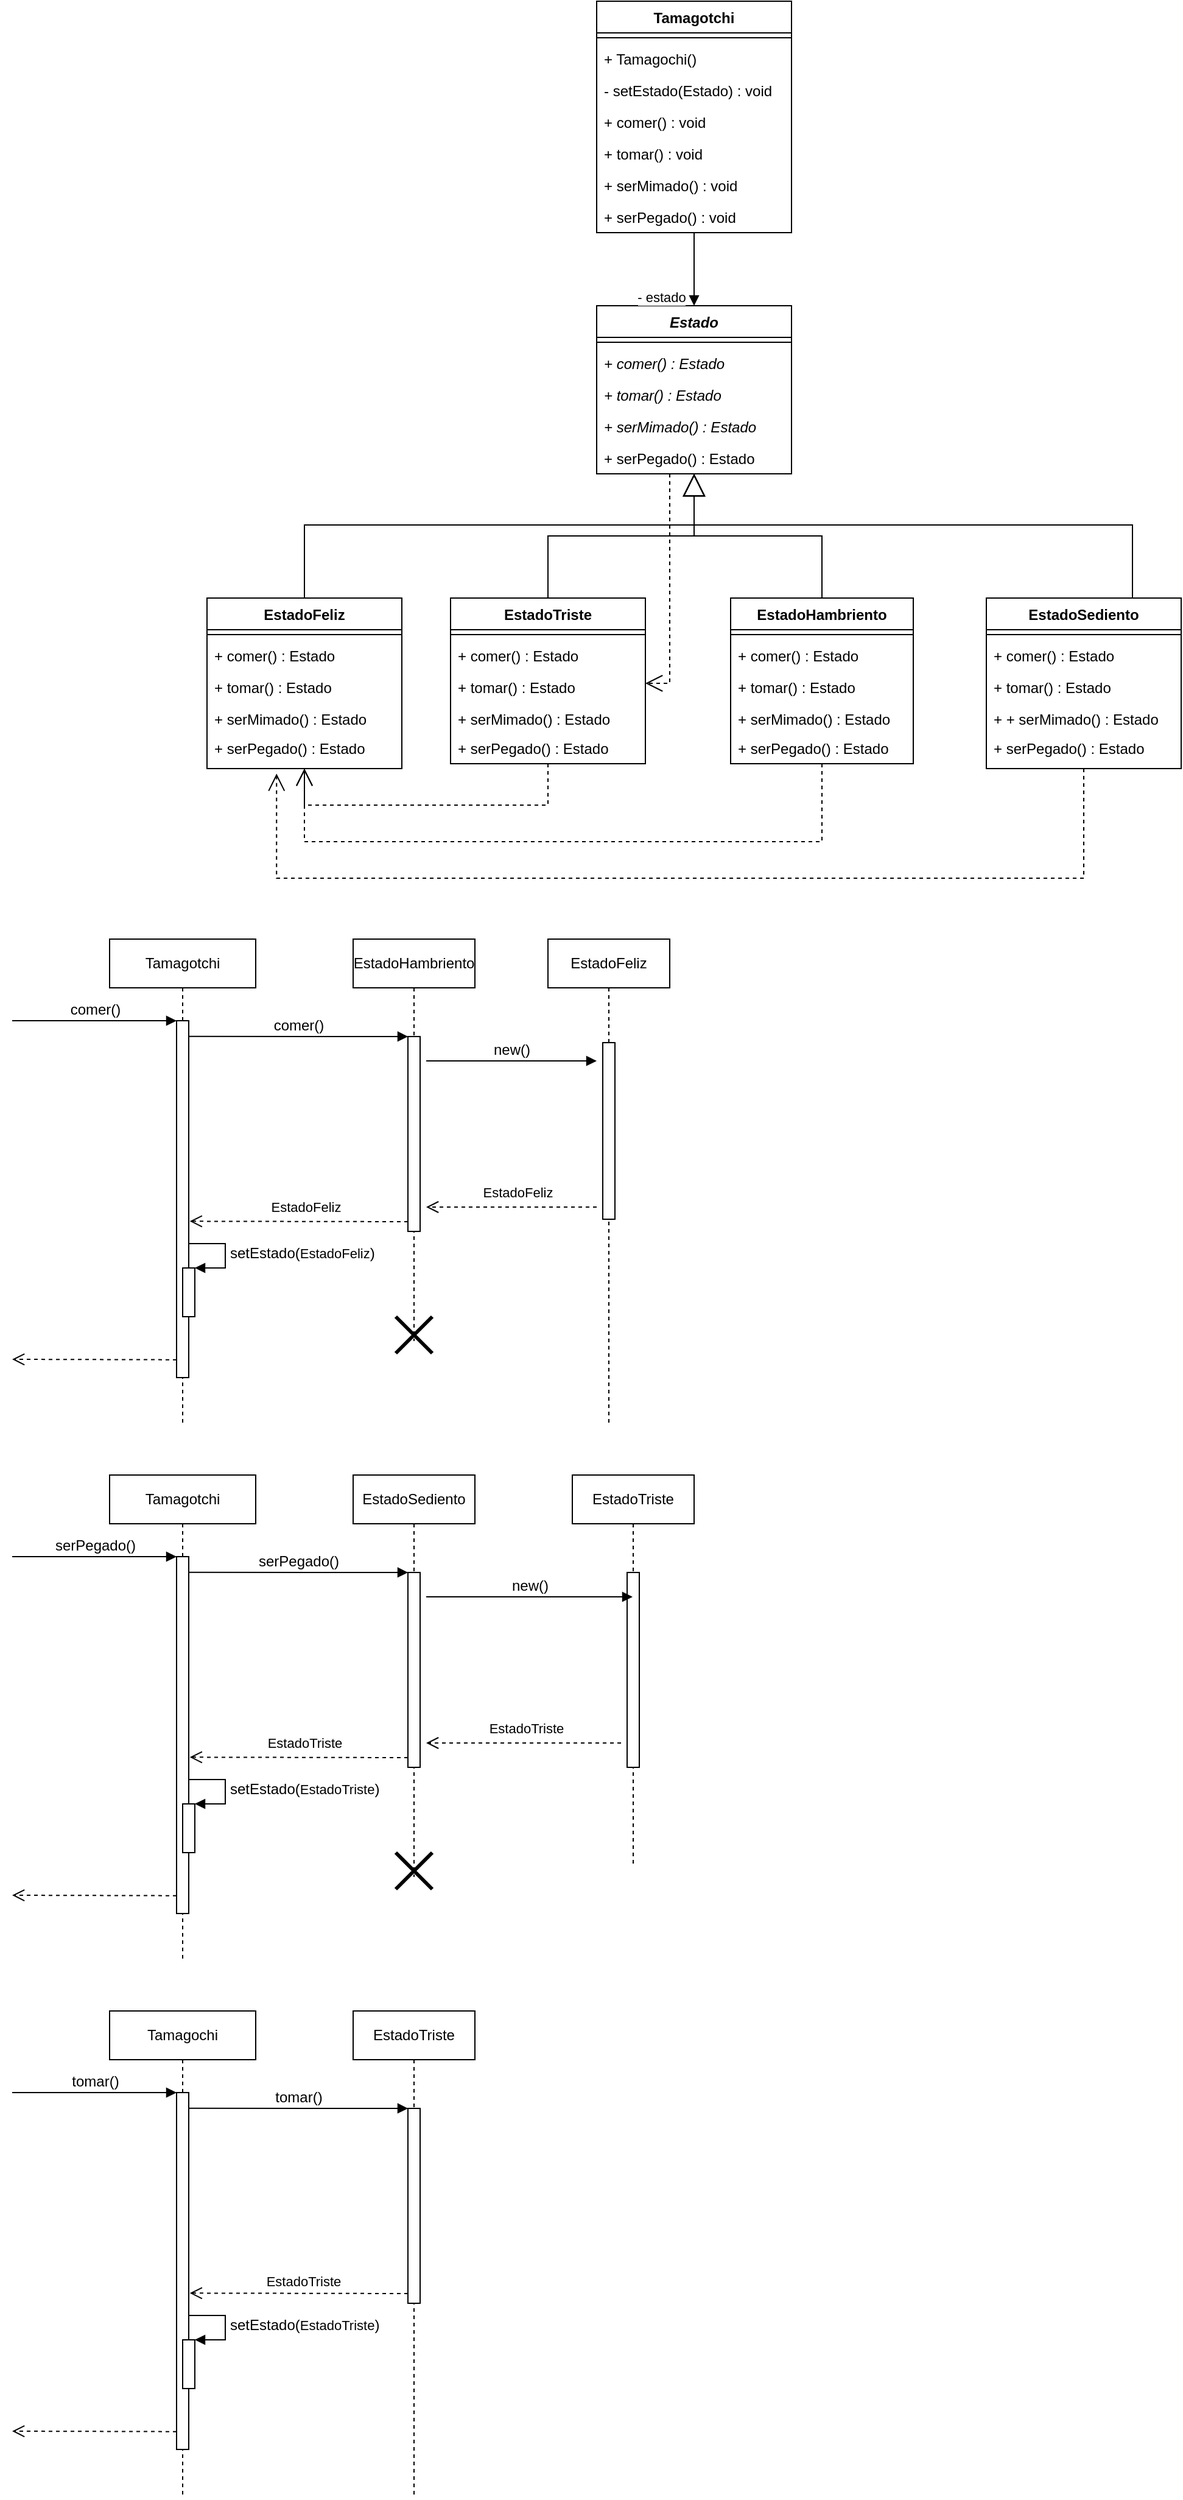 <mxfile version="24.2.5" type="device">
  <diagram id="-AAdaygp6HUgYUwVKgxC" name="Page-1">
    <mxGraphModel dx="848" dy="548" grid="1" gridSize="10" guides="1" tooltips="1" connect="1" arrows="1" fold="1" page="1" pageScale="1" pageWidth="850" pageHeight="1100" math="0" shadow="0">
      <root>
        <mxCell id="0" />
        <mxCell id="1" parent="0" />
        <mxCell id="3lVgBMSvsUP6XR1WB_LD-1" value="Tamagotchi" style="swimlane;fontStyle=1;align=center;verticalAlign=top;childLayout=stackLayout;horizontal=1;startSize=26;horizontalStack=0;resizeParent=1;resizeParentMax=0;resizeLast=0;collapsible=1;marginBottom=0;" parent="1" vertex="1">
          <mxGeometry x="520" y="30" width="160" height="190" as="geometry" />
        </mxCell>
        <mxCell id="3lVgBMSvsUP6XR1WB_LD-3" value="" style="line;strokeWidth=1;fillColor=none;align=left;verticalAlign=middle;spacingTop=-1;spacingLeft=3;spacingRight=3;rotatable=0;labelPosition=right;points=[];portConstraint=eastwest;" parent="3lVgBMSvsUP6XR1WB_LD-1" vertex="1">
          <mxGeometry y="26" width="160" height="8" as="geometry" />
        </mxCell>
        <mxCell id="HB4KYdmIacMklSY7glPe-2" value="+ Tamagochi()" style="text;strokeColor=none;fillColor=none;align=left;verticalAlign=top;spacingLeft=4;spacingRight=4;overflow=hidden;rotatable=0;points=[[0,0.5],[1,0.5]];portConstraint=eastwest;" parent="3lVgBMSvsUP6XR1WB_LD-1" vertex="1">
          <mxGeometry y="34" width="160" height="26" as="geometry" />
        </mxCell>
        <mxCell id="3lVgBMSvsUP6XR1WB_LD-89" value="- setEstado(Estado) : void" style="text;strokeColor=none;fillColor=none;align=left;verticalAlign=top;spacingLeft=4;spacingRight=4;overflow=hidden;rotatable=0;points=[[0,0.5],[1,0.5]];portConstraint=eastwest;" parent="3lVgBMSvsUP6XR1WB_LD-1" vertex="1">
          <mxGeometry y="60" width="160" height="26" as="geometry" />
        </mxCell>
        <mxCell id="3lVgBMSvsUP6XR1WB_LD-4" value="+ comer() : void" style="text;strokeColor=none;fillColor=none;align=left;verticalAlign=top;spacingLeft=4;spacingRight=4;overflow=hidden;rotatable=0;points=[[0,0.5],[1,0.5]];portConstraint=eastwest;" parent="3lVgBMSvsUP6XR1WB_LD-1" vertex="1">
          <mxGeometry y="86" width="160" height="26" as="geometry" />
        </mxCell>
        <mxCell id="3lVgBMSvsUP6XR1WB_LD-19" value="+ tomar() : void" style="text;strokeColor=none;fillColor=none;align=left;verticalAlign=top;spacingLeft=4;spacingRight=4;overflow=hidden;rotatable=0;points=[[0,0.5],[1,0.5]];portConstraint=eastwest;" parent="3lVgBMSvsUP6XR1WB_LD-1" vertex="1">
          <mxGeometry y="112" width="160" height="26" as="geometry" />
        </mxCell>
        <mxCell id="3lVgBMSvsUP6XR1WB_LD-6" value="+ serMimado() : void" style="text;strokeColor=none;fillColor=none;align=left;verticalAlign=top;spacingLeft=4;spacingRight=4;overflow=hidden;rotatable=0;points=[[0,0.5],[1,0.5]];portConstraint=eastwest;" parent="3lVgBMSvsUP6XR1WB_LD-1" vertex="1">
          <mxGeometry y="138" width="160" height="26" as="geometry" />
        </mxCell>
        <mxCell id="3lVgBMSvsUP6XR1WB_LD-7" value="+ serPegado() : void" style="text;strokeColor=none;fillColor=none;align=left;verticalAlign=top;spacingLeft=4;spacingRight=4;overflow=hidden;rotatable=0;points=[[0,0.5],[1,0.5]];portConstraint=eastwest;" parent="3lVgBMSvsUP6XR1WB_LD-1" vertex="1">
          <mxGeometry y="164" width="160" height="26" as="geometry" />
        </mxCell>
        <mxCell id="3lVgBMSvsUP6XR1WB_LD-8" value="Estado" style="swimlane;fontStyle=3;align=center;verticalAlign=top;childLayout=stackLayout;horizontal=1;startSize=26;horizontalStack=0;resizeParent=1;resizeParentMax=0;resizeLast=0;collapsible=1;marginBottom=0;" parent="1" vertex="1">
          <mxGeometry x="520" y="280" width="160" height="138" as="geometry" />
        </mxCell>
        <mxCell id="3lVgBMSvsUP6XR1WB_LD-18" value="" style="line;strokeWidth=1;fillColor=none;align=left;verticalAlign=middle;spacingTop=-1;spacingLeft=3;spacingRight=3;rotatable=0;labelPosition=right;points=[];portConstraint=eastwest;" parent="3lVgBMSvsUP6XR1WB_LD-8" vertex="1">
          <mxGeometry y="26" width="160" height="8" as="geometry" />
        </mxCell>
        <mxCell id="3lVgBMSvsUP6XR1WB_LD-20" value="+ comer() : Estado" style="text;strokeColor=none;fillColor=none;align=left;verticalAlign=top;spacingLeft=4;spacingRight=4;overflow=hidden;rotatable=0;points=[[0,0.5],[1,0.5]];portConstraint=eastwest;fontStyle=2" parent="3lVgBMSvsUP6XR1WB_LD-8" vertex="1">
          <mxGeometry y="34" width="160" height="26" as="geometry" />
        </mxCell>
        <mxCell id="3lVgBMSvsUP6XR1WB_LD-21" value="+ tomar() : Estado" style="text;strokeColor=none;fillColor=none;align=left;verticalAlign=top;spacingLeft=4;spacingRight=4;overflow=hidden;rotatable=0;points=[[0,0.5],[1,0.5]];portConstraint=eastwest;fontStyle=2" parent="3lVgBMSvsUP6XR1WB_LD-8" vertex="1">
          <mxGeometry y="60" width="160" height="26" as="geometry" />
        </mxCell>
        <mxCell id="3lVgBMSvsUP6XR1WB_LD-22" value="+ serMimado() : Estado" style="text;strokeColor=none;fillColor=none;align=left;verticalAlign=top;spacingLeft=4;spacingRight=4;overflow=hidden;rotatable=0;points=[[0,0.5],[1,0.5]];portConstraint=eastwest;fontStyle=2" parent="3lVgBMSvsUP6XR1WB_LD-8" vertex="1">
          <mxGeometry y="86" width="160" height="26" as="geometry" />
        </mxCell>
        <mxCell id="3lVgBMSvsUP6XR1WB_LD-23" value="+ serPegado() : Estado" style="text;strokeColor=none;fillColor=none;align=left;verticalAlign=top;spacingLeft=4;spacingRight=4;overflow=hidden;rotatable=0;points=[[0,0.5],[1,0.5]];portConstraint=eastwest;" parent="3lVgBMSvsUP6XR1WB_LD-8" vertex="1">
          <mxGeometry y="112" width="160" height="26" as="geometry" />
        </mxCell>
        <mxCell id="3lVgBMSvsUP6XR1WB_LD-15" value="" style="endArrow=block;endFill=1;html=1;edgeStyle=orthogonalEdgeStyle;align=left;verticalAlign=top;rounded=0;" parent="1" source="3lVgBMSvsUP6XR1WB_LD-1" target="3lVgBMSvsUP6XR1WB_LD-8" edge="1">
          <mxGeometry x="-1" relative="1" as="geometry">
            <mxPoint x="360" y="380" as="sourcePoint" />
            <mxPoint x="520" y="380" as="targetPoint" />
          </mxGeometry>
        </mxCell>
        <mxCell id="3lVgBMSvsUP6XR1WB_LD-17" value="- estado" style="edgeLabel;html=1;align=center;verticalAlign=middle;resizable=0;points=[];" parent="3lVgBMSvsUP6XR1WB_LD-15" connectable="0" vertex="1">
          <mxGeometry x="0.341" relative="1" as="geometry">
            <mxPoint x="-27" y="13" as="offset" />
          </mxGeometry>
        </mxCell>
        <mxCell id="3lVgBMSvsUP6XR1WB_LD-25" value="EstadoTriste" style="swimlane;fontStyle=1;align=center;verticalAlign=top;childLayout=stackLayout;horizontal=1;startSize=26;horizontalStack=0;resizeParent=1;resizeParentMax=0;resizeLast=0;collapsible=1;marginBottom=0;" parent="1" vertex="1">
          <mxGeometry x="400" y="520" width="160" height="136" as="geometry" />
        </mxCell>
        <mxCell id="3lVgBMSvsUP6XR1WB_LD-26" value="" style="line;strokeWidth=1;fillColor=none;align=left;verticalAlign=middle;spacingTop=-1;spacingLeft=3;spacingRight=3;rotatable=0;labelPosition=right;points=[];portConstraint=eastwest;" parent="3lVgBMSvsUP6XR1WB_LD-25" vertex="1">
          <mxGeometry y="26" width="160" height="8" as="geometry" />
        </mxCell>
        <mxCell id="3lVgBMSvsUP6XR1WB_LD-57" value="+ comer() : Estado" style="text;strokeColor=none;fillColor=none;align=left;verticalAlign=top;spacingLeft=4;spacingRight=4;overflow=hidden;rotatable=0;points=[[0,0.5],[1,0.5]];portConstraint=eastwest;" parent="3lVgBMSvsUP6XR1WB_LD-25" vertex="1">
          <mxGeometry y="34" width="160" height="26" as="geometry" />
        </mxCell>
        <mxCell id="3lVgBMSvsUP6XR1WB_LD-58" value="+ tomar() : Estado" style="text;strokeColor=none;fillColor=none;align=left;verticalAlign=top;spacingLeft=4;spacingRight=4;overflow=hidden;rotatable=0;points=[[0,0.5],[1,0.5]];portConstraint=eastwest;" parent="3lVgBMSvsUP6XR1WB_LD-25" vertex="1">
          <mxGeometry y="60" width="160" height="26" as="geometry" />
        </mxCell>
        <mxCell id="3lVgBMSvsUP6XR1WB_LD-59" value="+ serMimado() : Estado" style="text;strokeColor=none;fillColor=none;align=left;verticalAlign=top;spacingLeft=4;spacingRight=4;overflow=hidden;rotatable=0;points=[[0,0.5],[1,0.5]];portConstraint=eastwest;" parent="3lVgBMSvsUP6XR1WB_LD-25" vertex="1">
          <mxGeometry y="86" width="160" height="24" as="geometry" />
        </mxCell>
        <mxCell id="L224T12_7zWWYrEPvpAc-6" value="+ serPegado() : Estado" style="text;strokeColor=none;fillColor=none;align=left;verticalAlign=top;spacingLeft=4;spacingRight=4;overflow=hidden;rotatable=0;points=[[0,0.5],[1,0.5]];portConstraint=eastwest;" parent="3lVgBMSvsUP6XR1WB_LD-25" vertex="1">
          <mxGeometry y="110" width="160" height="26" as="geometry" />
        </mxCell>
        <mxCell id="3lVgBMSvsUP6XR1WB_LD-31" value="EstadoHambriento" style="swimlane;fontStyle=1;align=center;verticalAlign=top;childLayout=stackLayout;horizontal=1;startSize=26;horizontalStack=0;resizeParent=1;resizeParentMax=0;resizeLast=0;collapsible=1;marginBottom=0;" parent="1" vertex="1">
          <mxGeometry x="630" y="520" width="150" height="136" as="geometry" />
        </mxCell>
        <mxCell id="3lVgBMSvsUP6XR1WB_LD-32" value="" style="line;strokeWidth=1;fillColor=none;align=left;verticalAlign=middle;spacingTop=-1;spacingLeft=3;spacingRight=3;rotatable=0;labelPosition=right;points=[];portConstraint=eastwest;" parent="3lVgBMSvsUP6XR1WB_LD-31" vertex="1">
          <mxGeometry y="26" width="150" height="8" as="geometry" />
        </mxCell>
        <mxCell id="3lVgBMSvsUP6XR1WB_LD-61" value="+ comer() : Estado" style="text;strokeColor=none;fillColor=none;align=left;verticalAlign=top;spacingLeft=4;spacingRight=4;overflow=hidden;rotatable=0;points=[[0,0.5],[1,0.5]];portConstraint=eastwest;" parent="3lVgBMSvsUP6XR1WB_LD-31" vertex="1">
          <mxGeometry y="34" width="150" height="26" as="geometry" />
        </mxCell>
        <mxCell id="3lVgBMSvsUP6XR1WB_LD-62" value="+ tomar() : Estado" style="text;strokeColor=none;fillColor=none;align=left;verticalAlign=top;spacingLeft=4;spacingRight=4;overflow=hidden;rotatable=0;points=[[0,0.5],[1,0.5]];portConstraint=eastwest;" parent="3lVgBMSvsUP6XR1WB_LD-31" vertex="1">
          <mxGeometry y="60" width="150" height="26" as="geometry" />
        </mxCell>
        <mxCell id="3lVgBMSvsUP6XR1WB_LD-63" value="+ serMimado() : Estado" style="text;strokeColor=none;fillColor=none;align=left;verticalAlign=top;spacingLeft=4;spacingRight=4;overflow=hidden;rotatable=0;points=[[0,0.5],[1,0.5]];portConstraint=eastwest;" parent="3lVgBMSvsUP6XR1WB_LD-31" vertex="1">
          <mxGeometry y="86" width="150" height="24" as="geometry" />
        </mxCell>
        <mxCell id="L224T12_7zWWYrEPvpAc-5" value="+ serPegado() : Estado" style="text;strokeColor=none;fillColor=none;align=left;verticalAlign=top;spacingLeft=4;spacingRight=4;overflow=hidden;rotatable=0;points=[[0,0.5],[1,0.5]];portConstraint=eastwest;" parent="3lVgBMSvsUP6XR1WB_LD-31" vertex="1">
          <mxGeometry y="110" width="150" height="26" as="geometry" />
        </mxCell>
        <mxCell id="3lVgBMSvsUP6XR1WB_LD-37" value="EstadoFeliz" style="swimlane;fontStyle=1;align=center;verticalAlign=top;childLayout=stackLayout;horizontal=1;startSize=26;horizontalStack=0;resizeParent=1;resizeParentMax=0;resizeLast=0;collapsible=1;marginBottom=0;" parent="1" vertex="1">
          <mxGeometry x="200" y="520" width="160" height="140" as="geometry" />
        </mxCell>
        <mxCell id="3lVgBMSvsUP6XR1WB_LD-38" value="" style="line;strokeWidth=1;fillColor=none;align=left;verticalAlign=middle;spacingTop=-1;spacingLeft=3;spacingRight=3;rotatable=0;labelPosition=right;points=[];portConstraint=eastwest;" parent="3lVgBMSvsUP6XR1WB_LD-37" vertex="1">
          <mxGeometry y="26" width="160" height="8" as="geometry" />
        </mxCell>
        <mxCell id="3lVgBMSvsUP6XR1WB_LD-53" value="+ comer() : Estado" style="text;strokeColor=none;fillColor=none;align=left;verticalAlign=top;spacingLeft=4;spacingRight=4;overflow=hidden;rotatable=0;points=[[0,0.5],[1,0.5]];portConstraint=eastwest;" parent="3lVgBMSvsUP6XR1WB_LD-37" vertex="1">
          <mxGeometry y="34" width="160" height="26" as="geometry" />
        </mxCell>
        <mxCell id="3lVgBMSvsUP6XR1WB_LD-54" value="+ tomar() : Estado" style="text;strokeColor=none;fillColor=none;align=left;verticalAlign=top;spacingLeft=4;spacingRight=4;overflow=hidden;rotatable=0;points=[[0,0.5],[1,0.5]];portConstraint=eastwest;" parent="3lVgBMSvsUP6XR1WB_LD-37" vertex="1">
          <mxGeometry y="60" width="160" height="26" as="geometry" />
        </mxCell>
        <mxCell id="3lVgBMSvsUP6XR1WB_LD-55" value="+ serMimado() : Estado" style="text;strokeColor=none;fillColor=none;align=left;verticalAlign=top;spacingLeft=4;spacingRight=4;overflow=hidden;rotatable=0;points=[[0,0.5],[1,0.5]];portConstraint=eastwest;" parent="3lVgBMSvsUP6XR1WB_LD-37" vertex="1">
          <mxGeometry y="86" width="160" height="24" as="geometry" />
        </mxCell>
        <mxCell id="L224T12_7zWWYrEPvpAc-7" value="+ serPegado() : Estado" style="text;strokeColor=none;fillColor=none;align=left;verticalAlign=top;spacingLeft=4;spacingRight=4;overflow=hidden;rotatable=0;points=[[0,0.5],[1,0.5]];portConstraint=eastwest;" parent="3lVgBMSvsUP6XR1WB_LD-37" vertex="1">
          <mxGeometry y="110" width="160" height="30" as="geometry" />
        </mxCell>
        <mxCell id="3lVgBMSvsUP6XR1WB_LD-43" value="EstadoSediento" style="swimlane;fontStyle=1;align=center;verticalAlign=top;childLayout=stackLayout;horizontal=1;startSize=26;horizontalStack=0;resizeParent=1;resizeParentMax=0;resizeLast=0;collapsible=1;marginBottom=0;" parent="1" vertex="1">
          <mxGeometry x="840" y="520" width="160" height="140" as="geometry" />
        </mxCell>
        <mxCell id="3lVgBMSvsUP6XR1WB_LD-44" value="" style="line;strokeWidth=1;fillColor=none;align=left;verticalAlign=middle;spacingTop=-1;spacingLeft=3;spacingRight=3;rotatable=0;labelPosition=right;points=[];portConstraint=eastwest;" parent="3lVgBMSvsUP6XR1WB_LD-43" vertex="1">
          <mxGeometry y="26" width="160" height="8" as="geometry" />
        </mxCell>
        <mxCell id="3lVgBMSvsUP6XR1WB_LD-65" value="+ comer() : Estado" style="text;strokeColor=none;fillColor=none;align=left;verticalAlign=top;spacingLeft=4;spacingRight=4;overflow=hidden;rotatable=0;points=[[0,0.5],[1,0.5]];portConstraint=eastwest;" parent="3lVgBMSvsUP6XR1WB_LD-43" vertex="1">
          <mxGeometry y="34" width="160" height="26" as="geometry" />
        </mxCell>
        <mxCell id="3lVgBMSvsUP6XR1WB_LD-66" value="+ tomar() : Estado" style="text;strokeColor=none;fillColor=none;align=left;verticalAlign=top;spacingLeft=4;spacingRight=4;overflow=hidden;rotatable=0;points=[[0,0.5],[1,0.5]];portConstraint=eastwest;" parent="3lVgBMSvsUP6XR1WB_LD-43" vertex="1">
          <mxGeometry y="60" width="160" height="26" as="geometry" />
        </mxCell>
        <mxCell id="3lVgBMSvsUP6XR1WB_LD-67" value="+ + serMimado() : Estado" style="text;strokeColor=none;fillColor=none;align=left;verticalAlign=top;spacingLeft=4;spacingRight=4;overflow=hidden;rotatable=0;points=[[0,0.5],[1,0.5]];portConstraint=eastwest;" parent="3lVgBMSvsUP6XR1WB_LD-43" vertex="1">
          <mxGeometry y="86" width="160" height="24" as="geometry" />
        </mxCell>
        <mxCell id="HB4KYdmIacMklSY7glPe-1" value="+ serPegado() : Estado" style="text;strokeColor=none;fillColor=none;align=left;verticalAlign=top;spacingLeft=4;spacingRight=4;overflow=hidden;rotatable=0;points=[[0,0.5],[1,0.5]];portConstraint=eastwest;" parent="3lVgBMSvsUP6XR1WB_LD-43" vertex="1">
          <mxGeometry y="110" width="160" height="30" as="geometry" />
        </mxCell>
        <mxCell id="3lVgBMSvsUP6XR1WB_LD-49" value="" style="endArrow=block;endSize=16;endFill=0;html=1;rounded=0;edgeStyle=elbowEdgeStyle;elbow=vertical;" parent="1" source="3lVgBMSvsUP6XR1WB_LD-37" target="3lVgBMSvsUP6XR1WB_LD-8" edge="1">
          <mxGeometry width="160" relative="1" as="geometry">
            <mxPoint x="340" y="510" as="sourcePoint" />
            <mxPoint x="500" y="510" as="targetPoint" />
            <Array as="points">
              <mxPoint x="420" y="460" />
            </Array>
          </mxGeometry>
        </mxCell>
        <mxCell id="3lVgBMSvsUP6XR1WB_LD-50" value="" style="endArrow=block;endSize=16;endFill=0;html=1;rounded=0;edgeStyle=elbowEdgeStyle;elbow=vertical;" parent="1" source="3lVgBMSvsUP6XR1WB_LD-25" target="3lVgBMSvsUP6XR1WB_LD-8" edge="1">
          <mxGeometry width="160" relative="1" as="geometry">
            <mxPoint x="250" y="530" as="sourcePoint" />
            <mxPoint x="610" y="428" as="targetPoint" />
          </mxGeometry>
        </mxCell>
        <mxCell id="3lVgBMSvsUP6XR1WB_LD-51" value="" style="endArrow=block;endSize=16;endFill=0;html=1;rounded=0;edgeStyle=elbowEdgeStyle;elbow=vertical;" parent="1" source="3lVgBMSvsUP6XR1WB_LD-31" target="3lVgBMSvsUP6XR1WB_LD-8" edge="1">
          <mxGeometry width="160" relative="1" as="geometry">
            <mxPoint x="490" y="530" as="sourcePoint" />
            <mxPoint x="610" y="428" as="targetPoint" />
          </mxGeometry>
        </mxCell>
        <mxCell id="3lVgBMSvsUP6XR1WB_LD-52" value="" style="endArrow=block;endSize=16;endFill=0;html=1;rounded=0;edgeStyle=elbowEdgeStyle;elbow=vertical;" parent="1" edge="1">
          <mxGeometry width="160" relative="1" as="geometry">
            <mxPoint x="960" y="520" as="sourcePoint" />
            <mxPoint x="600" y="418" as="targetPoint" />
            <Array as="points">
              <mxPoint x="780" y="460" />
            </Array>
          </mxGeometry>
        </mxCell>
        <mxCell id="3lVgBMSvsUP6XR1WB_LD-70" value="" style="endArrow=open;endSize=12;dashed=1;html=1;rounded=0;elbow=vertical;edgeStyle=elbowEdgeStyle;" parent="1" source="3lVgBMSvsUP6XR1WB_LD-31" target="3lVgBMSvsUP6XR1WB_LD-37" edge="1">
          <mxGeometry width="160" relative="1" as="geometry">
            <mxPoint x="530" y="510" as="sourcePoint" />
            <mxPoint x="690" y="510" as="targetPoint" />
            <Array as="points">
              <mxPoint x="480" y="720" />
            </Array>
          </mxGeometry>
        </mxCell>
        <mxCell id="3lVgBMSvsUP6XR1WB_LD-72" value="" style="endArrow=open;endSize=12;dashed=1;html=1;rounded=0;elbow=vertical;edgeStyle=elbowEdgeStyle;" parent="1" source="3lVgBMSvsUP6XR1WB_LD-25" target="3lVgBMSvsUP6XR1WB_LD-37" edge="1">
          <mxGeometry width="160" relative="1" as="geometry">
            <mxPoint x="730" y="668" as="sourcePoint" />
            <mxPoint x="250" y="668" as="targetPoint" />
            <Array as="points">
              <mxPoint x="280" y="690" />
              <mxPoint x="280" y="680" />
              <mxPoint x="370" y="700" />
              <mxPoint x="280" y="690" />
              <mxPoint x="370" y="700" />
            </Array>
          </mxGeometry>
        </mxCell>
        <mxCell id="3lVgBMSvsUP6XR1WB_LD-73" value="" style="endArrow=open;endSize=12;dashed=1;html=1;rounded=0;elbow=vertical;edgeStyle=elbowEdgeStyle;entryX=0.357;entryY=1.139;entryDx=0;entryDy=0;entryPerimeter=0;" parent="1" source="3lVgBMSvsUP6XR1WB_LD-43" target="L224T12_7zWWYrEPvpAc-7" edge="1">
          <mxGeometry width="160" relative="1" as="geometry">
            <mxPoint x="490" y="668" as="sourcePoint" />
            <mxPoint x="260" y="640" as="targetPoint" />
            <Array as="points">
              <mxPoint x="200" y="750" />
              <mxPoint x="200" y="740" />
              <mxPoint x="630" y="750" />
              <mxPoint x="380" y="710" />
              <mxPoint x="290" y="700" />
              <mxPoint x="380" y="710" />
            </Array>
          </mxGeometry>
        </mxCell>
        <mxCell id="3lVgBMSvsUP6XR1WB_LD-74" value="" style="endArrow=open;endSize=12;dashed=1;html=1;rounded=0;elbow=vertical;edgeStyle=elbowEdgeStyle;" parent="1" source="3lVgBMSvsUP6XR1WB_LD-8" target="3lVgBMSvsUP6XR1WB_LD-25" edge="1">
          <mxGeometry width="160" relative="1" as="geometry">
            <mxPoint x="490" y="642.0" as="sourcePoint" />
            <mxPoint x="290" y="642.0" as="targetPoint" />
            <Array as="points">
              <mxPoint x="580" y="590" />
              <mxPoint x="290" y="690" />
              <mxPoint x="380" y="710" />
              <mxPoint x="290" y="700" />
              <mxPoint x="380" y="710" />
            </Array>
          </mxGeometry>
        </mxCell>
        <mxCell id="3lVgBMSvsUP6XR1WB_LD-79" value="Tamagotchi" style="shape=umlLifeline;perimeter=lifelinePerimeter;whiteSpace=wrap;html=1;container=1;collapsible=0;recursiveResize=0;outlineConnect=0;fontSize=12;fontColor=#000000;" parent="1" vertex="1">
          <mxGeometry x="120" y="800" width="120" height="400" as="geometry" />
        </mxCell>
        <mxCell id="3lVgBMSvsUP6XR1WB_LD-80" value="" style="html=1;points=[];perimeter=orthogonalPerimeter;fontSize=12;fontColor=#000000;" parent="3lVgBMSvsUP6XR1WB_LD-79" vertex="1">
          <mxGeometry x="55" y="67" width="10" height="293" as="geometry" />
        </mxCell>
        <mxCell id="3lVgBMSvsUP6XR1WB_LD-81" value="comer()" style="html=1;verticalAlign=bottom;endArrow=block;entryX=0;entryY=0;rounded=0;fontSize=12;fontColor=#000000;elbow=vertical;" parent="3lVgBMSvsUP6XR1WB_LD-79" target="3lVgBMSvsUP6XR1WB_LD-80" edge="1">
          <mxGeometry relative="1" as="geometry">
            <mxPoint x="-80" y="67" as="sourcePoint" />
          </mxGeometry>
        </mxCell>
        <mxCell id="3lVgBMSvsUP6XR1WB_LD-82" value="" style="html=1;verticalAlign=bottom;endArrow=open;dashed=1;endSize=8;exitX=0;exitY=0.95;rounded=0;fontSize=12;fontColor=#000000;elbow=vertical;" parent="3lVgBMSvsUP6XR1WB_LD-79" source="3lVgBMSvsUP6XR1WB_LD-80" edge="1">
          <mxGeometry relative="1" as="geometry">
            <mxPoint x="-80" y="345" as="targetPoint" />
          </mxGeometry>
        </mxCell>
        <mxCell id="3lVgBMSvsUP6XR1WB_LD-90" value="" style="html=1;points=[];perimeter=orthogonalPerimeter;fontSize=12;fontColor=#000000;" parent="3lVgBMSvsUP6XR1WB_LD-79" vertex="1">
          <mxGeometry x="60" y="270" width="10" height="40" as="geometry" />
        </mxCell>
        <mxCell id="3lVgBMSvsUP6XR1WB_LD-91" value="setEstado(&lt;span style=&quot;font-size: 11px; text-align: center;&quot;&gt;EstadoFeliz&lt;/span&gt;)" style="edgeStyle=orthogonalEdgeStyle;html=1;align=left;spacingLeft=2;endArrow=block;rounded=0;entryX=1;entryY=0;fontSize=12;fontColor=#000000;elbow=vertical;" parent="3lVgBMSvsUP6XR1WB_LD-79" target="3lVgBMSvsUP6XR1WB_LD-90" edge="1">
          <mxGeometry x="0.013" relative="1" as="geometry">
            <mxPoint x="65" y="250" as="sourcePoint" />
            <Array as="points">
              <mxPoint x="95" y="250" />
            </Array>
            <mxPoint as="offset" />
          </mxGeometry>
        </mxCell>
        <mxCell id="3lVgBMSvsUP6XR1WB_LD-83" value="EstadoHambriento" style="shape=umlLifeline;perimeter=lifelinePerimeter;whiteSpace=wrap;html=1;container=1;collapsible=0;recursiveResize=0;outlineConnect=0;fontSize=12;fontColor=#000000;" parent="1" vertex="1">
          <mxGeometry x="320" y="800" width="100" height="330" as="geometry" />
        </mxCell>
        <mxCell id="3lVgBMSvsUP6XR1WB_LD-84" value="" style="html=1;points=[];perimeter=orthogonalPerimeter;fontSize=12;fontColor=#000000;" parent="3lVgBMSvsUP6XR1WB_LD-83" vertex="1">
          <mxGeometry x="45" y="80" width="10" height="160" as="geometry" />
        </mxCell>
        <mxCell id="3lVgBMSvsUP6XR1WB_LD-92" value="" style="shape=umlDestroy;whiteSpace=wrap;html=1;strokeWidth=3;fontSize=12;fontColor=#000000;" parent="3lVgBMSvsUP6XR1WB_LD-83" vertex="1">
          <mxGeometry x="35" y="310" width="30" height="30" as="geometry" />
        </mxCell>
        <mxCell id="3lVgBMSvsUP6XR1WB_LD-85" value="comer()" style="html=1;verticalAlign=bottom;endArrow=block;entryX=0;entryY=0;rounded=0;fontSize=12;fontColor=#000000;elbow=vertical;exitX=1;exitY=0.044;exitDx=0;exitDy=0;exitPerimeter=0;" parent="1" source="3lVgBMSvsUP6XR1WB_LD-80" target="3lVgBMSvsUP6XR1WB_LD-84" edge="1">
          <mxGeometry relative="1" as="geometry">
            <mxPoint x="295" y="880" as="sourcePoint" />
          </mxGeometry>
        </mxCell>
        <mxCell id="3lVgBMSvsUP6XR1WB_LD-86" value="" style="html=1;verticalAlign=bottom;endArrow=open;dashed=1;endSize=8;exitX=0;exitY=0.95;rounded=0;fontSize=12;fontColor=#000000;elbow=vertical;entryX=1.083;entryY=0.562;entryDx=0;entryDy=0;entryPerimeter=0;" parent="1" source="3lVgBMSvsUP6XR1WB_LD-84" target="3lVgBMSvsUP6XR1WB_LD-80" edge="1">
          <mxGeometry x="-0.051" y="-12" relative="1" as="geometry">
            <mxPoint x="295" y="956" as="targetPoint" />
            <mxPoint as="offset" />
          </mxGeometry>
        </mxCell>
        <mxCell id="BJiurWI6ExtPFcYa1Fye-1" value="EstadoFeliz" style="edgeLabel;html=1;align=center;verticalAlign=middle;resizable=0;points=[];" parent="3lVgBMSvsUP6XR1WB_LD-86" connectable="0" vertex="1">
          <mxGeometry x="-0.062" y="-12" relative="1" as="geometry">
            <mxPoint as="offset" />
          </mxGeometry>
        </mxCell>
        <mxCell id="3lVgBMSvsUP6XR1WB_LD-87" value="EstadoFeliz" style="shape=umlLifeline;perimeter=lifelinePerimeter;whiteSpace=wrap;html=1;container=1;collapsible=0;recursiveResize=0;outlineConnect=0;fontSize=12;fontColor=#000000;" parent="1" vertex="1">
          <mxGeometry x="480" y="800" width="100" height="400" as="geometry" />
        </mxCell>
        <mxCell id="ABEbBRguQdUr0VA6Riem-1" value="" style="html=1;points=[];perimeter=orthogonalPerimeter;fontSize=12;fontColor=#000000;" parent="3lVgBMSvsUP6XR1WB_LD-87" vertex="1">
          <mxGeometry x="45" y="85" width="10" height="145" as="geometry" />
        </mxCell>
        <mxCell id="3lVgBMSvsUP6XR1WB_LD-88" value="new()" style="html=1;verticalAlign=bottom;endArrow=block;rounded=0;fontSize=12;fontColor=#000000;elbow=vertical;" parent="1" edge="1">
          <mxGeometry relative="1" as="geometry">
            <mxPoint x="380" y="900" as="sourcePoint" />
            <mxPoint x="520" y="900" as="targetPoint" />
          </mxGeometry>
        </mxCell>
        <mxCell id="TpgdxkVYFLrUbXt_8Sr8-1" value="Tamagotchi" style="shape=umlLifeline;perimeter=lifelinePerimeter;whiteSpace=wrap;html=1;container=1;collapsible=0;recursiveResize=0;outlineConnect=0;fontSize=12;fontColor=#000000;" parent="1" vertex="1">
          <mxGeometry x="120" y="1240" width="120" height="400" as="geometry" />
        </mxCell>
        <mxCell id="TpgdxkVYFLrUbXt_8Sr8-2" value="" style="html=1;points=[];perimeter=orthogonalPerimeter;fontSize=12;fontColor=#000000;" parent="TpgdxkVYFLrUbXt_8Sr8-1" vertex="1">
          <mxGeometry x="55" y="67" width="10" height="293" as="geometry" />
        </mxCell>
        <mxCell id="TpgdxkVYFLrUbXt_8Sr8-3" value="serPegado()" style="html=1;verticalAlign=bottom;endArrow=block;entryX=0;entryY=0;rounded=0;fontSize=12;fontColor=#000000;elbow=vertical;" parent="TpgdxkVYFLrUbXt_8Sr8-1" target="TpgdxkVYFLrUbXt_8Sr8-2" edge="1">
          <mxGeometry relative="1" as="geometry">
            <mxPoint x="-80" y="67" as="sourcePoint" />
          </mxGeometry>
        </mxCell>
        <mxCell id="TpgdxkVYFLrUbXt_8Sr8-4" value="" style="html=1;verticalAlign=bottom;endArrow=open;dashed=1;endSize=8;exitX=0;exitY=0.95;rounded=0;fontSize=12;fontColor=#000000;elbow=vertical;" parent="TpgdxkVYFLrUbXt_8Sr8-1" source="TpgdxkVYFLrUbXt_8Sr8-2" edge="1">
          <mxGeometry relative="1" as="geometry">
            <mxPoint x="-80" y="345" as="targetPoint" />
          </mxGeometry>
        </mxCell>
        <mxCell id="TpgdxkVYFLrUbXt_8Sr8-5" value="" style="html=1;points=[];perimeter=orthogonalPerimeter;fontSize=12;fontColor=#000000;" parent="TpgdxkVYFLrUbXt_8Sr8-1" vertex="1">
          <mxGeometry x="60" y="270" width="10" height="40" as="geometry" />
        </mxCell>
        <mxCell id="TpgdxkVYFLrUbXt_8Sr8-6" value="setEstado(&lt;span style=&quot;font-size: 11px; text-align: center;&quot;&gt;EstadoTriste&lt;/span&gt;)" style="edgeStyle=orthogonalEdgeStyle;html=1;align=left;spacingLeft=2;endArrow=block;rounded=0;entryX=1;entryY=0;fontSize=12;fontColor=#000000;elbow=vertical;" parent="TpgdxkVYFLrUbXt_8Sr8-1" target="TpgdxkVYFLrUbXt_8Sr8-5" edge="1">
          <mxGeometry x="0.013" relative="1" as="geometry">
            <mxPoint x="65" y="250" as="sourcePoint" />
            <Array as="points">
              <mxPoint x="95" y="250" />
            </Array>
            <mxPoint as="offset" />
          </mxGeometry>
        </mxCell>
        <mxCell id="TpgdxkVYFLrUbXt_8Sr8-7" value="EstadoSediento" style="shape=umlLifeline;perimeter=lifelinePerimeter;whiteSpace=wrap;html=1;container=1;collapsible=0;recursiveResize=0;outlineConnect=0;fontSize=12;fontColor=#000000;" parent="1" vertex="1">
          <mxGeometry x="320" y="1240" width="100" height="330" as="geometry" />
        </mxCell>
        <mxCell id="TpgdxkVYFLrUbXt_8Sr8-8" value="" style="html=1;points=[];perimeter=orthogonalPerimeter;fontSize=12;fontColor=#000000;" parent="TpgdxkVYFLrUbXt_8Sr8-7" vertex="1">
          <mxGeometry x="45" y="80" width="10" height="160" as="geometry" />
        </mxCell>
        <mxCell id="TpgdxkVYFLrUbXt_8Sr8-9" value="" style="shape=umlDestroy;whiteSpace=wrap;html=1;strokeWidth=3;fontSize=12;fontColor=#000000;" parent="TpgdxkVYFLrUbXt_8Sr8-7" vertex="1">
          <mxGeometry x="35" y="310" width="30" height="30" as="geometry" />
        </mxCell>
        <mxCell id="TpgdxkVYFLrUbXt_8Sr8-10" value="serPegado()" style="html=1;verticalAlign=bottom;endArrow=block;entryX=0;entryY=0;rounded=0;fontSize=12;fontColor=#000000;elbow=vertical;exitX=1;exitY=0.044;exitDx=0;exitDy=0;exitPerimeter=0;" parent="1" source="TpgdxkVYFLrUbXt_8Sr8-2" target="TpgdxkVYFLrUbXt_8Sr8-8" edge="1">
          <mxGeometry relative="1" as="geometry">
            <mxPoint x="295" y="1320" as="sourcePoint" />
          </mxGeometry>
        </mxCell>
        <mxCell id="TpgdxkVYFLrUbXt_8Sr8-11" value="" style="html=1;verticalAlign=bottom;endArrow=open;dashed=1;endSize=8;exitX=0;exitY=0.95;rounded=0;fontSize=12;fontColor=#000000;elbow=vertical;entryX=1.083;entryY=0.562;entryDx=0;entryDy=0;entryPerimeter=0;" parent="1" source="TpgdxkVYFLrUbXt_8Sr8-8" target="TpgdxkVYFLrUbXt_8Sr8-2" edge="1">
          <mxGeometry relative="1" as="geometry">
            <mxPoint x="295" y="1396" as="targetPoint" />
          </mxGeometry>
        </mxCell>
        <mxCell id="ABEbBRguQdUr0VA6Riem-4" value="EstadoTriste" style="edgeLabel;html=1;align=center;verticalAlign=middle;resizable=0;points=[];" parent="TpgdxkVYFLrUbXt_8Sr8-11" connectable="0" vertex="1">
          <mxGeometry x="-0.275" y="3" relative="1" as="geometry">
            <mxPoint x="-20" y="-15" as="offset" />
          </mxGeometry>
        </mxCell>
        <mxCell id="TpgdxkVYFLrUbXt_8Sr8-12" value="EstadoTriste" style="shape=umlLifeline;perimeter=lifelinePerimeter;whiteSpace=wrap;html=1;container=1;collapsible=0;recursiveResize=0;outlineConnect=0;fontSize=12;fontColor=#000000;" parent="1" vertex="1">
          <mxGeometry x="500" y="1240" width="100" height="320" as="geometry" />
        </mxCell>
        <mxCell id="ABEbBRguQdUr0VA6Riem-7" value="" style="html=1;points=[];perimeter=orthogonalPerimeter;fontSize=12;fontColor=#000000;" parent="TpgdxkVYFLrUbXt_8Sr8-12" vertex="1">
          <mxGeometry x="45" y="80" width="10" height="160" as="geometry" />
        </mxCell>
        <mxCell id="TpgdxkVYFLrUbXt_8Sr8-13" value="new()" style="html=1;verticalAlign=bottom;endArrow=block;rounded=0;fontSize=12;fontColor=#000000;elbow=vertical;" parent="1" target="TpgdxkVYFLrUbXt_8Sr8-12" edge="1">
          <mxGeometry relative="1" as="geometry">
            <mxPoint x="380" y="1340" as="sourcePoint" />
            <mxPoint x="520" y="1340" as="targetPoint" />
          </mxGeometry>
        </mxCell>
        <mxCell id="TpgdxkVYFLrUbXt_8Sr8-14" value="Tamagochi" style="shape=umlLifeline;perimeter=lifelinePerimeter;whiteSpace=wrap;html=1;container=1;collapsible=0;recursiveResize=0;outlineConnect=0;fontSize=12;fontColor=#000000;" parent="1" vertex="1">
          <mxGeometry x="120" y="1680" width="120" height="400" as="geometry" />
        </mxCell>
        <mxCell id="TpgdxkVYFLrUbXt_8Sr8-15" value="" style="html=1;points=[];perimeter=orthogonalPerimeter;fontSize=12;fontColor=#000000;" parent="TpgdxkVYFLrUbXt_8Sr8-14" vertex="1">
          <mxGeometry x="55" y="67" width="10" height="293" as="geometry" />
        </mxCell>
        <mxCell id="TpgdxkVYFLrUbXt_8Sr8-16" value="tomar()" style="html=1;verticalAlign=bottom;endArrow=block;entryX=0;entryY=0;rounded=0;fontSize=12;fontColor=#000000;elbow=vertical;" parent="TpgdxkVYFLrUbXt_8Sr8-14" target="TpgdxkVYFLrUbXt_8Sr8-15" edge="1">
          <mxGeometry relative="1" as="geometry">
            <mxPoint x="-80" y="67" as="sourcePoint" />
          </mxGeometry>
        </mxCell>
        <mxCell id="TpgdxkVYFLrUbXt_8Sr8-17" value="" style="html=1;verticalAlign=bottom;endArrow=open;dashed=1;endSize=8;exitX=0;exitY=0.95;rounded=0;fontSize=12;fontColor=#000000;elbow=vertical;" parent="TpgdxkVYFLrUbXt_8Sr8-14" source="TpgdxkVYFLrUbXt_8Sr8-15" edge="1">
          <mxGeometry relative="1" as="geometry">
            <mxPoint x="-80" y="345" as="targetPoint" />
          </mxGeometry>
        </mxCell>
        <mxCell id="TpgdxkVYFLrUbXt_8Sr8-18" value="" style="html=1;points=[];perimeter=orthogonalPerimeter;fontSize=12;fontColor=#000000;" parent="TpgdxkVYFLrUbXt_8Sr8-14" vertex="1">
          <mxGeometry x="60" y="270" width="10" height="40" as="geometry" />
        </mxCell>
        <mxCell id="TpgdxkVYFLrUbXt_8Sr8-19" value="setEstado(&lt;span style=&quot;font-size: 11px; text-align: center;&quot;&gt;EstadoTriste&lt;/span&gt;)" style="edgeStyle=orthogonalEdgeStyle;html=1;align=left;spacingLeft=2;endArrow=block;rounded=0;entryX=1;entryY=0;fontSize=12;fontColor=#000000;elbow=vertical;" parent="TpgdxkVYFLrUbXt_8Sr8-14" target="TpgdxkVYFLrUbXt_8Sr8-18" edge="1">
          <mxGeometry relative="1" as="geometry">
            <mxPoint x="65" y="250" as="sourcePoint" />
            <Array as="points">
              <mxPoint x="95" y="250" />
            </Array>
          </mxGeometry>
        </mxCell>
        <mxCell id="TpgdxkVYFLrUbXt_8Sr8-20" value="EstadoTriste" style="shape=umlLifeline;perimeter=lifelinePerimeter;whiteSpace=wrap;html=1;container=1;collapsible=0;recursiveResize=0;outlineConnect=0;fontSize=12;fontColor=#000000;" parent="1" vertex="1">
          <mxGeometry x="320" y="1680" width="100" height="400" as="geometry" />
        </mxCell>
        <mxCell id="TpgdxkVYFLrUbXt_8Sr8-21" value="" style="html=1;points=[];perimeter=orthogonalPerimeter;fontSize=12;fontColor=#000000;" parent="TpgdxkVYFLrUbXt_8Sr8-20" vertex="1">
          <mxGeometry x="45" y="80" width="10" height="160" as="geometry" />
        </mxCell>
        <mxCell id="TpgdxkVYFLrUbXt_8Sr8-23" value="tomar()" style="html=1;verticalAlign=bottom;endArrow=block;entryX=0;entryY=0;rounded=0;fontSize=12;fontColor=#000000;elbow=vertical;exitX=1;exitY=0.044;exitDx=0;exitDy=0;exitPerimeter=0;" parent="1" source="TpgdxkVYFLrUbXt_8Sr8-15" target="TpgdxkVYFLrUbXt_8Sr8-21" edge="1">
          <mxGeometry relative="1" as="geometry">
            <mxPoint x="295" y="1760" as="sourcePoint" />
          </mxGeometry>
        </mxCell>
        <mxCell id="TpgdxkVYFLrUbXt_8Sr8-24" value="" style="html=1;verticalAlign=bottom;endArrow=open;dashed=1;endSize=8;exitX=0;exitY=0.95;rounded=0;fontSize=12;fontColor=#000000;elbow=vertical;entryX=1.083;entryY=0.562;entryDx=0;entryDy=0;entryPerimeter=0;" parent="1" source="TpgdxkVYFLrUbXt_8Sr8-21" target="TpgdxkVYFLrUbXt_8Sr8-15" edge="1">
          <mxGeometry x="0.001" relative="1" as="geometry">
            <mxPoint x="295" y="1836" as="targetPoint" />
            <mxPoint as="offset" />
          </mxGeometry>
        </mxCell>
        <mxCell id="ABEbBRguQdUr0VA6Riem-8" value="Text" style="edgeLabel;html=1;align=center;verticalAlign=middle;resizable=0;points=[];" parent="TpgdxkVYFLrUbXt_8Sr8-24" connectable="0" vertex="1">
          <mxGeometry x="-0.038" y="1" relative="1" as="geometry">
            <mxPoint y="-13" as="offset" />
          </mxGeometry>
        </mxCell>
        <mxCell id="ABEbBRguQdUr0VA6Riem-9" value="EstadoTriste" style="edgeLabel;html=1;align=center;verticalAlign=middle;resizable=0;points=[];" parent="TpgdxkVYFLrUbXt_8Sr8-24" connectable="0" vertex="1">
          <mxGeometry x="-0.038" y="-10" relative="1" as="geometry">
            <mxPoint as="offset" />
          </mxGeometry>
        </mxCell>
        <mxCell id="ABEbBRguQdUr0VA6Riem-2" value="" style="html=1;verticalAlign=bottom;endArrow=open;dashed=1;endSize=8;rounded=0;fontSize=12;fontColor=#000000;elbow=vertical;" parent="1" edge="1">
          <mxGeometry x="-0.051" y="-12" relative="1" as="geometry">
            <mxPoint x="380" y="1020" as="targetPoint" />
            <mxPoint as="offset" />
            <mxPoint x="520" y="1020" as="sourcePoint" />
          </mxGeometry>
        </mxCell>
        <mxCell id="ABEbBRguQdUr0VA6Riem-3" value="EstadoFeliz" style="edgeLabel;html=1;align=center;verticalAlign=middle;resizable=0;points=[];" parent="ABEbBRguQdUr0VA6Riem-2" connectable="0" vertex="1">
          <mxGeometry x="-0.062" y="-12" relative="1" as="geometry">
            <mxPoint as="offset" />
          </mxGeometry>
        </mxCell>
        <mxCell id="ABEbBRguQdUr0VA6Riem-5" value="" style="html=1;verticalAlign=bottom;endArrow=open;dashed=1;endSize=8;rounded=0;fontSize=12;fontColor=#000000;elbow=vertical;entryX=1.083;entryY=0.562;entryDx=0;entryDy=0;entryPerimeter=0;" parent="1" edge="1">
          <mxGeometry relative="1" as="geometry">
            <mxPoint x="380" y="1460" as="targetPoint" />
            <mxPoint x="540" y="1460" as="sourcePoint" />
          </mxGeometry>
        </mxCell>
        <mxCell id="ABEbBRguQdUr0VA6Riem-6" value="EstadoTriste" style="edgeLabel;html=1;align=center;verticalAlign=middle;resizable=0;points=[];" parent="ABEbBRguQdUr0VA6Riem-5" connectable="0" vertex="1">
          <mxGeometry x="-0.275" y="3" relative="1" as="geometry">
            <mxPoint x="-20" y="-15" as="offset" />
          </mxGeometry>
        </mxCell>
      </root>
    </mxGraphModel>
  </diagram>
</mxfile>
